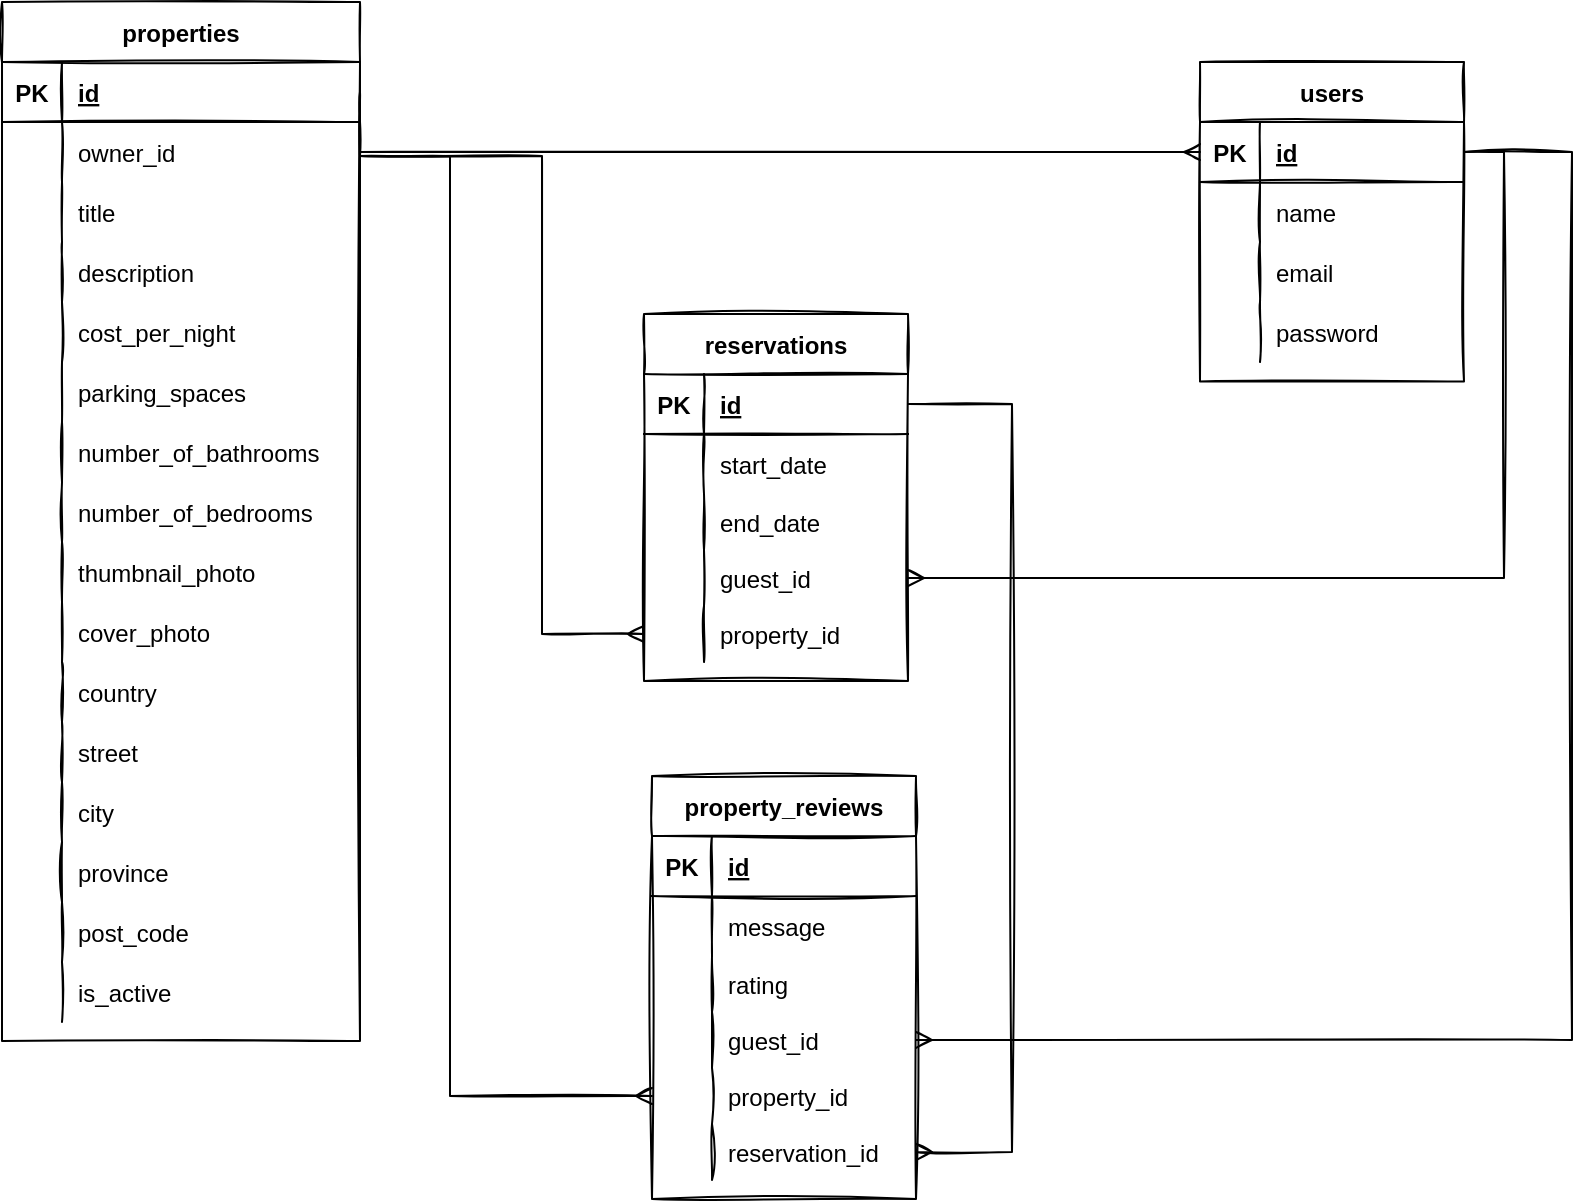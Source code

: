 <mxfile version="18.1.3" type="device"><diagram id="R2lEEEUBdFMjLlhIrx00" name="Page-1"><mxGraphModel dx="1018" dy="741" grid="0" gridSize="10" guides="1" tooltips="1" connect="1" arrows="1" fold="1" page="0" pageScale="1" pageWidth="850" pageHeight="1100" math="0" shadow="0" extFonts="Permanent Marker^https://fonts.googleapis.com/css?family=Permanent+Marker"><root><mxCell id="0"/><mxCell id="1" parent="0"/><mxCell id="C-vyLk0tnHw3VtMMgP7b-23" value="users" style="shape=table;startSize=30;container=1;collapsible=1;childLayout=tableLayout;fixedRows=1;rowLines=0;fontStyle=1;align=center;resizeLast=1;sketch=1;" parent="1" vertex="1"><mxGeometry x="637" y="56" width="132" height="159.75" as="geometry"/></mxCell><mxCell id="C-vyLk0tnHw3VtMMgP7b-24" value="" style="shape=partialRectangle;collapsible=0;dropTarget=0;pointerEvents=0;fillColor=none;points=[[0,0.5],[1,0.5]];portConstraint=eastwest;top=0;left=0;right=0;bottom=1;sketch=1;" parent="C-vyLk0tnHw3VtMMgP7b-23" vertex="1"><mxGeometry y="30" width="132" height="30" as="geometry"/></mxCell><mxCell id="C-vyLk0tnHw3VtMMgP7b-25" value="PK" style="shape=partialRectangle;overflow=hidden;connectable=0;fillColor=none;top=0;left=0;bottom=0;right=0;fontStyle=1;sketch=1;" parent="C-vyLk0tnHw3VtMMgP7b-24" vertex="1"><mxGeometry width="30" height="30" as="geometry"><mxRectangle width="30" height="30" as="alternateBounds"/></mxGeometry></mxCell><mxCell id="C-vyLk0tnHw3VtMMgP7b-26" value="id" style="shape=partialRectangle;overflow=hidden;connectable=0;fillColor=none;top=0;left=0;bottom=0;right=0;align=left;spacingLeft=6;fontStyle=5;sketch=1;" parent="C-vyLk0tnHw3VtMMgP7b-24" vertex="1"><mxGeometry x="30" width="102" height="30" as="geometry"><mxRectangle width="102" height="30" as="alternateBounds"/></mxGeometry></mxCell><mxCell id="C-vyLk0tnHw3VtMMgP7b-27" value="" style="shape=partialRectangle;collapsible=0;dropTarget=0;pointerEvents=0;fillColor=none;points=[[0,0.5],[1,0.5]];portConstraint=eastwest;top=0;left=0;right=0;bottom=0;sketch=1;" parent="C-vyLk0tnHw3VtMMgP7b-23" vertex="1"><mxGeometry y="60" width="132" height="30" as="geometry"/></mxCell><mxCell id="C-vyLk0tnHw3VtMMgP7b-28" value="" style="shape=partialRectangle;overflow=hidden;connectable=0;fillColor=none;top=0;left=0;bottom=0;right=0;sketch=1;" parent="C-vyLk0tnHw3VtMMgP7b-27" vertex="1"><mxGeometry width="30" height="30" as="geometry"><mxRectangle width="30" height="30" as="alternateBounds"/></mxGeometry></mxCell><mxCell id="C-vyLk0tnHw3VtMMgP7b-29" value="name" style="shape=partialRectangle;overflow=hidden;connectable=0;fillColor=none;top=0;left=0;bottom=0;right=0;align=left;spacingLeft=6;sketch=1;" parent="C-vyLk0tnHw3VtMMgP7b-27" vertex="1"><mxGeometry x="30" width="102" height="30" as="geometry"><mxRectangle width="102" height="30" as="alternateBounds"/></mxGeometry></mxCell><mxCell id="9GaYAkwWw8FYXVMY9-tp-97" style="shape=partialRectangle;collapsible=0;dropTarget=0;pointerEvents=0;fillColor=none;points=[[0,0.5],[1,0.5]];portConstraint=eastwest;top=0;left=0;right=0;bottom=0;sketch=1;" vertex="1" parent="C-vyLk0tnHw3VtMMgP7b-23"><mxGeometry y="90" width="132" height="30" as="geometry"/></mxCell><mxCell id="9GaYAkwWw8FYXVMY9-tp-98" style="shape=partialRectangle;overflow=hidden;connectable=0;fillColor=none;top=0;left=0;bottom=0;right=0;sketch=1;" vertex="1" parent="9GaYAkwWw8FYXVMY9-tp-97"><mxGeometry width="30" height="30" as="geometry"><mxRectangle width="30" height="30" as="alternateBounds"/></mxGeometry></mxCell><mxCell id="9GaYAkwWw8FYXVMY9-tp-99" value="email" style="shape=partialRectangle;overflow=hidden;connectable=0;fillColor=none;top=0;left=0;bottom=0;right=0;align=left;spacingLeft=6;sketch=1;" vertex="1" parent="9GaYAkwWw8FYXVMY9-tp-97"><mxGeometry x="30" width="102" height="30" as="geometry"><mxRectangle width="102" height="30" as="alternateBounds"/></mxGeometry></mxCell><mxCell id="9GaYAkwWw8FYXVMY9-tp-100" style="shape=partialRectangle;collapsible=0;dropTarget=0;pointerEvents=0;fillColor=none;points=[[0,0.5],[1,0.5]];portConstraint=eastwest;top=0;left=0;right=0;bottom=0;sketch=1;" vertex="1" parent="C-vyLk0tnHw3VtMMgP7b-23"><mxGeometry y="120" width="132" height="30" as="geometry"/></mxCell><mxCell id="9GaYAkwWw8FYXVMY9-tp-101" style="shape=partialRectangle;overflow=hidden;connectable=0;fillColor=none;top=0;left=0;bottom=0;right=0;sketch=1;" vertex="1" parent="9GaYAkwWw8FYXVMY9-tp-100"><mxGeometry width="30" height="30" as="geometry"><mxRectangle width="30" height="30" as="alternateBounds"/></mxGeometry></mxCell><mxCell id="9GaYAkwWw8FYXVMY9-tp-102" value="password" style="shape=partialRectangle;overflow=hidden;connectable=0;fillColor=none;top=0;left=0;bottom=0;right=0;align=left;spacingLeft=6;sketch=1;" vertex="1" parent="9GaYAkwWw8FYXVMY9-tp-100"><mxGeometry x="30" width="102" height="30" as="geometry"><mxRectangle width="102" height="30" as="alternateBounds"/></mxGeometry></mxCell><mxCell id="9GaYAkwWw8FYXVMY9-tp-103" value="properties" style="shape=table;startSize=30;container=1;collapsible=1;childLayout=tableLayout;fixedRows=1;rowLines=0;fontStyle=1;align=center;resizeLast=1;sketch=1;" vertex="1" parent="1"><mxGeometry x="38" y="26" width="179" height="519.5" as="geometry"/></mxCell><mxCell id="9GaYAkwWw8FYXVMY9-tp-104" value="" style="shape=partialRectangle;collapsible=0;dropTarget=0;pointerEvents=0;fillColor=none;points=[[0,0.5],[1,0.5]];portConstraint=eastwest;top=0;left=0;right=0;bottom=1;sketch=1;" vertex="1" parent="9GaYAkwWw8FYXVMY9-tp-103"><mxGeometry y="30" width="179" height="30" as="geometry"/></mxCell><mxCell id="9GaYAkwWw8FYXVMY9-tp-105" value="PK" style="shape=partialRectangle;overflow=hidden;connectable=0;fillColor=none;top=0;left=0;bottom=0;right=0;fontStyle=1;sketch=1;" vertex="1" parent="9GaYAkwWw8FYXVMY9-tp-104"><mxGeometry width="30" height="30" as="geometry"><mxRectangle width="30" height="30" as="alternateBounds"/></mxGeometry></mxCell><mxCell id="9GaYAkwWw8FYXVMY9-tp-106" value="id" style="shape=partialRectangle;overflow=hidden;connectable=0;fillColor=none;top=0;left=0;bottom=0;right=0;align=left;spacingLeft=6;fontStyle=5;sketch=1;" vertex="1" parent="9GaYAkwWw8FYXVMY9-tp-104"><mxGeometry x="30" width="149" height="30" as="geometry"><mxRectangle width="149" height="30" as="alternateBounds"/></mxGeometry></mxCell><mxCell id="9GaYAkwWw8FYXVMY9-tp-180" style="shape=partialRectangle;collapsible=0;dropTarget=0;pointerEvents=0;fillColor=none;points=[[0,0.5],[1,0.5]];portConstraint=eastwest;top=0;left=0;right=0;bottom=0;sketch=1;" vertex="1" parent="9GaYAkwWw8FYXVMY9-tp-103"><mxGeometry y="60" width="179" height="30" as="geometry"/></mxCell><mxCell id="9GaYAkwWw8FYXVMY9-tp-181" style="shape=partialRectangle;overflow=hidden;connectable=0;fillColor=none;top=0;left=0;bottom=0;right=0;sketch=1;" vertex="1" parent="9GaYAkwWw8FYXVMY9-tp-180"><mxGeometry width="30" height="30" as="geometry"><mxRectangle width="30" height="30" as="alternateBounds"/></mxGeometry></mxCell><mxCell id="9GaYAkwWw8FYXVMY9-tp-182" value="owner_id" style="shape=partialRectangle;overflow=hidden;connectable=0;fillColor=none;top=0;left=0;bottom=0;right=0;align=left;spacingLeft=6;sketch=1;" vertex="1" parent="9GaYAkwWw8FYXVMY9-tp-180"><mxGeometry x="30" width="149" height="30" as="geometry"><mxRectangle width="149" height="30" as="alternateBounds"/></mxGeometry></mxCell><mxCell id="9GaYAkwWw8FYXVMY9-tp-107" value="" style="shape=partialRectangle;collapsible=0;dropTarget=0;pointerEvents=0;fillColor=none;points=[[0,0.5],[1,0.5]];portConstraint=eastwest;top=0;left=0;right=0;bottom=0;sketch=1;" vertex="1" parent="9GaYAkwWw8FYXVMY9-tp-103"><mxGeometry y="90" width="179" height="30" as="geometry"/></mxCell><mxCell id="9GaYAkwWw8FYXVMY9-tp-108" value="" style="shape=partialRectangle;overflow=hidden;connectable=0;fillColor=none;top=0;left=0;bottom=0;right=0;sketch=1;" vertex="1" parent="9GaYAkwWw8FYXVMY9-tp-107"><mxGeometry width="30" height="30" as="geometry"><mxRectangle width="30" height="30" as="alternateBounds"/></mxGeometry></mxCell><mxCell id="9GaYAkwWw8FYXVMY9-tp-109" value="title" style="shape=partialRectangle;overflow=hidden;connectable=0;fillColor=none;top=0;left=0;bottom=0;right=0;align=left;spacingLeft=6;sketch=1;" vertex="1" parent="9GaYAkwWw8FYXVMY9-tp-107"><mxGeometry x="30" width="149" height="30" as="geometry"><mxRectangle width="149" height="30" as="alternateBounds"/></mxGeometry></mxCell><mxCell id="9GaYAkwWw8FYXVMY9-tp-110" style="shape=partialRectangle;collapsible=0;dropTarget=0;pointerEvents=0;fillColor=none;points=[[0,0.5],[1,0.5]];portConstraint=eastwest;top=0;left=0;right=0;bottom=0;sketch=1;" vertex="1" parent="9GaYAkwWw8FYXVMY9-tp-103"><mxGeometry y="120" width="179" height="30" as="geometry"/></mxCell><mxCell id="9GaYAkwWw8FYXVMY9-tp-111" style="shape=partialRectangle;overflow=hidden;connectable=0;fillColor=none;top=0;left=0;bottom=0;right=0;sketch=1;" vertex="1" parent="9GaYAkwWw8FYXVMY9-tp-110"><mxGeometry width="30" height="30" as="geometry"><mxRectangle width="30" height="30" as="alternateBounds"/></mxGeometry></mxCell><mxCell id="9GaYAkwWw8FYXVMY9-tp-112" value="description" style="shape=partialRectangle;overflow=hidden;connectable=0;fillColor=none;top=0;left=0;bottom=0;right=0;align=left;spacingLeft=6;sketch=1;" vertex="1" parent="9GaYAkwWw8FYXVMY9-tp-110"><mxGeometry x="30" width="149" height="30" as="geometry"><mxRectangle width="149" height="30" as="alternateBounds"/></mxGeometry></mxCell><mxCell id="9GaYAkwWw8FYXVMY9-tp-113" style="shape=partialRectangle;collapsible=0;dropTarget=0;pointerEvents=0;fillColor=none;points=[[0,0.5],[1,0.5]];portConstraint=eastwest;top=0;left=0;right=0;bottom=0;sketch=1;" vertex="1" parent="9GaYAkwWw8FYXVMY9-tp-103"><mxGeometry y="150" width="179" height="30" as="geometry"/></mxCell><mxCell id="9GaYAkwWw8FYXVMY9-tp-114" style="shape=partialRectangle;overflow=hidden;connectable=0;fillColor=none;top=0;left=0;bottom=0;right=0;sketch=1;" vertex="1" parent="9GaYAkwWw8FYXVMY9-tp-113"><mxGeometry width="30" height="30" as="geometry"><mxRectangle width="30" height="30" as="alternateBounds"/></mxGeometry></mxCell><mxCell id="9GaYAkwWw8FYXVMY9-tp-115" value="cost_per_night" style="shape=partialRectangle;overflow=hidden;connectable=0;fillColor=none;top=0;left=0;bottom=0;right=0;align=left;spacingLeft=6;sketch=1;" vertex="1" parent="9GaYAkwWw8FYXVMY9-tp-113"><mxGeometry x="30" width="149" height="30" as="geometry"><mxRectangle width="149" height="30" as="alternateBounds"/></mxGeometry></mxCell><mxCell id="9GaYAkwWw8FYXVMY9-tp-122" style="shape=partialRectangle;collapsible=0;dropTarget=0;pointerEvents=0;fillColor=none;points=[[0,0.5],[1,0.5]];portConstraint=eastwest;top=0;left=0;right=0;bottom=0;sketch=1;" vertex="1" parent="9GaYAkwWw8FYXVMY9-tp-103"><mxGeometry y="180" width="179" height="30" as="geometry"/></mxCell><mxCell id="9GaYAkwWw8FYXVMY9-tp-123" style="shape=partialRectangle;overflow=hidden;connectable=0;fillColor=none;top=0;left=0;bottom=0;right=0;sketch=1;" vertex="1" parent="9GaYAkwWw8FYXVMY9-tp-122"><mxGeometry width="30" height="30" as="geometry"><mxRectangle width="30" height="30" as="alternateBounds"/></mxGeometry></mxCell><mxCell id="9GaYAkwWw8FYXVMY9-tp-124" value="parking_spaces" style="shape=partialRectangle;overflow=hidden;connectable=0;fillColor=none;top=0;left=0;bottom=0;right=0;align=left;spacingLeft=6;sketch=1;" vertex="1" parent="9GaYAkwWw8FYXVMY9-tp-122"><mxGeometry x="30" width="149" height="30" as="geometry"><mxRectangle width="149" height="30" as="alternateBounds"/></mxGeometry></mxCell><mxCell id="9GaYAkwWw8FYXVMY9-tp-119" style="shape=partialRectangle;collapsible=0;dropTarget=0;pointerEvents=0;fillColor=none;points=[[0,0.5],[1,0.5]];portConstraint=eastwest;top=0;left=0;right=0;bottom=0;sketch=1;" vertex="1" parent="9GaYAkwWw8FYXVMY9-tp-103"><mxGeometry y="210" width="179" height="30" as="geometry"/></mxCell><mxCell id="9GaYAkwWw8FYXVMY9-tp-120" style="shape=partialRectangle;overflow=hidden;connectable=0;fillColor=none;top=0;left=0;bottom=0;right=0;sketch=1;" vertex="1" parent="9GaYAkwWw8FYXVMY9-tp-119"><mxGeometry width="30" height="30" as="geometry"><mxRectangle width="30" height="30" as="alternateBounds"/></mxGeometry></mxCell><mxCell id="9GaYAkwWw8FYXVMY9-tp-121" value="number_of_bathrooms" style="shape=partialRectangle;overflow=hidden;connectable=0;fillColor=none;top=0;left=0;bottom=0;right=0;align=left;spacingLeft=6;sketch=1;" vertex="1" parent="9GaYAkwWw8FYXVMY9-tp-119"><mxGeometry x="30" width="149" height="30" as="geometry"><mxRectangle width="149" height="30" as="alternateBounds"/></mxGeometry></mxCell><mxCell id="9GaYAkwWw8FYXVMY9-tp-116" style="shape=partialRectangle;collapsible=0;dropTarget=0;pointerEvents=0;fillColor=none;points=[[0,0.5],[1,0.5]];portConstraint=eastwest;top=0;left=0;right=0;bottom=0;sketch=1;" vertex="1" parent="9GaYAkwWw8FYXVMY9-tp-103"><mxGeometry y="240" width="179" height="30" as="geometry"/></mxCell><mxCell id="9GaYAkwWw8FYXVMY9-tp-117" style="shape=partialRectangle;overflow=hidden;connectable=0;fillColor=none;top=0;left=0;bottom=0;right=0;sketch=1;" vertex="1" parent="9GaYAkwWw8FYXVMY9-tp-116"><mxGeometry width="30" height="30" as="geometry"><mxRectangle width="30" height="30" as="alternateBounds"/></mxGeometry></mxCell><mxCell id="9GaYAkwWw8FYXVMY9-tp-118" value="number_of_bedrooms" style="shape=partialRectangle;overflow=hidden;connectable=0;fillColor=none;top=0;left=0;bottom=0;right=0;align=left;spacingLeft=6;sketch=1;" vertex="1" parent="9GaYAkwWw8FYXVMY9-tp-116"><mxGeometry x="30" width="149" height="30" as="geometry"><mxRectangle width="149" height="30" as="alternateBounds"/></mxGeometry></mxCell><mxCell id="9GaYAkwWw8FYXVMY9-tp-151" style="shape=partialRectangle;collapsible=0;dropTarget=0;pointerEvents=0;fillColor=none;points=[[0,0.5],[1,0.5]];portConstraint=eastwest;top=0;left=0;right=0;bottom=0;sketch=1;" vertex="1" parent="9GaYAkwWw8FYXVMY9-tp-103"><mxGeometry y="270" width="179" height="30" as="geometry"/></mxCell><mxCell id="9GaYAkwWw8FYXVMY9-tp-152" style="shape=partialRectangle;overflow=hidden;connectable=0;fillColor=none;top=0;left=0;bottom=0;right=0;sketch=1;" vertex="1" parent="9GaYAkwWw8FYXVMY9-tp-151"><mxGeometry width="30" height="30" as="geometry"><mxRectangle width="30" height="30" as="alternateBounds"/></mxGeometry></mxCell><mxCell id="9GaYAkwWw8FYXVMY9-tp-153" value="thumbnail_photo" style="shape=partialRectangle;overflow=hidden;connectable=0;fillColor=none;top=0;left=0;bottom=0;right=0;align=left;spacingLeft=6;sketch=1;" vertex="1" parent="9GaYAkwWw8FYXVMY9-tp-151"><mxGeometry x="30" width="149" height="30" as="geometry"><mxRectangle width="149" height="30" as="alternateBounds"/></mxGeometry></mxCell><mxCell id="9GaYAkwWw8FYXVMY9-tp-148" style="shape=partialRectangle;collapsible=0;dropTarget=0;pointerEvents=0;fillColor=none;points=[[0,0.5],[1,0.5]];portConstraint=eastwest;top=0;left=0;right=0;bottom=0;sketch=1;" vertex="1" parent="9GaYAkwWw8FYXVMY9-tp-103"><mxGeometry y="300" width="179" height="30" as="geometry"/></mxCell><mxCell id="9GaYAkwWw8FYXVMY9-tp-149" style="shape=partialRectangle;overflow=hidden;connectable=0;fillColor=none;top=0;left=0;bottom=0;right=0;sketch=1;" vertex="1" parent="9GaYAkwWw8FYXVMY9-tp-148"><mxGeometry width="30" height="30" as="geometry"><mxRectangle width="30" height="30" as="alternateBounds"/></mxGeometry></mxCell><mxCell id="9GaYAkwWw8FYXVMY9-tp-150" value="cover_photo" style="shape=partialRectangle;overflow=hidden;connectable=0;fillColor=none;top=0;left=0;bottom=0;right=0;align=left;spacingLeft=6;sketch=1;" vertex="1" parent="9GaYAkwWw8FYXVMY9-tp-148"><mxGeometry x="30" width="149" height="30" as="geometry"><mxRectangle width="149" height="30" as="alternateBounds"/></mxGeometry></mxCell><mxCell id="9GaYAkwWw8FYXVMY9-tp-154" style="shape=partialRectangle;collapsible=0;dropTarget=0;pointerEvents=0;fillColor=none;points=[[0,0.5],[1,0.5]];portConstraint=eastwest;top=0;left=0;right=0;bottom=0;sketch=1;" vertex="1" parent="9GaYAkwWw8FYXVMY9-tp-103"><mxGeometry y="330" width="179" height="30" as="geometry"/></mxCell><mxCell id="9GaYAkwWw8FYXVMY9-tp-155" style="shape=partialRectangle;overflow=hidden;connectable=0;fillColor=none;top=0;left=0;bottom=0;right=0;sketch=1;" vertex="1" parent="9GaYAkwWw8FYXVMY9-tp-154"><mxGeometry width="30" height="30" as="geometry"><mxRectangle width="30" height="30" as="alternateBounds"/></mxGeometry></mxCell><mxCell id="9GaYAkwWw8FYXVMY9-tp-156" value="country" style="shape=partialRectangle;overflow=hidden;connectable=0;fillColor=none;top=0;left=0;bottom=0;right=0;align=left;spacingLeft=6;sketch=1;" vertex="1" parent="9GaYAkwWw8FYXVMY9-tp-154"><mxGeometry x="30" width="149" height="30" as="geometry"><mxRectangle width="149" height="30" as="alternateBounds"/></mxGeometry></mxCell><mxCell id="9GaYAkwWw8FYXVMY9-tp-157" style="shape=partialRectangle;collapsible=0;dropTarget=0;pointerEvents=0;fillColor=none;points=[[0,0.5],[1,0.5]];portConstraint=eastwest;top=0;left=0;right=0;bottom=0;sketch=1;" vertex="1" parent="9GaYAkwWw8FYXVMY9-tp-103"><mxGeometry y="360" width="179" height="30" as="geometry"/></mxCell><mxCell id="9GaYAkwWw8FYXVMY9-tp-158" style="shape=partialRectangle;overflow=hidden;connectable=0;fillColor=none;top=0;left=0;bottom=0;right=0;sketch=1;" vertex="1" parent="9GaYAkwWw8FYXVMY9-tp-157"><mxGeometry width="30" height="30" as="geometry"><mxRectangle width="30" height="30" as="alternateBounds"/></mxGeometry></mxCell><mxCell id="9GaYAkwWw8FYXVMY9-tp-159" value="street" style="shape=partialRectangle;overflow=hidden;connectable=0;fillColor=none;top=0;left=0;bottom=0;right=0;align=left;spacingLeft=6;sketch=1;" vertex="1" parent="9GaYAkwWw8FYXVMY9-tp-157"><mxGeometry x="30" width="149" height="30" as="geometry"><mxRectangle width="149" height="30" as="alternateBounds"/></mxGeometry></mxCell><mxCell id="9GaYAkwWw8FYXVMY9-tp-160" style="shape=partialRectangle;collapsible=0;dropTarget=0;pointerEvents=0;fillColor=none;points=[[0,0.5],[1,0.5]];portConstraint=eastwest;top=0;left=0;right=0;bottom=0;sketch=1;" vertex="1" parent="9GaYAkwWw8FYXVMY9-tp-103"><mxGeometry y="390" width="179" height="30" as="geometry"/></mxCell><mxCell id="9GaYAkwWw8FYXVMY9-tp-161" style="shape=partialRectangle;overflow=hidden;connectable=0;fillColor=none;top=0;left=0;bottom=0;right=0;sketch=1;" vertex="1" parent="9GaYAkwWw8FYXVMY9-tp-160"><mxGeometry width="30" height="30" as="geometry"><mxRectangle width="30" height="30" as="alternateBounds"/></mxGeometry></mxCell><mxCell id="9GaYAkwWw8FYXVMY9-tp-162" value="city" style="shape=partialRectangle;overflow=hidden;connectable=0;fillColor=none;top=0;left=0;bottom=0;right=0;align=left;spacingLeft=6;sketch=1;" vertex="1" parent="9GaYAkwWw8FYXVMY9-tp-160"><mxGeometry x="30" width="149" height="30" as="geometry"><mxRectangle width="149" height="30" as="alternateBounds"/></mxGeometry></mxCell><mxCell id="9GaYAkwWw8FYXVMY9-tp-163" style="shape=partialRectangle;collapsible=0;dropTarget=0;pointerEvents=0;fillColor=none;points=[[0,0.5],[1,0.5]];portConstraint=eastwest;top=0;left=0;right=0;bottom=0;sketch=1;" vertex="1" parent="9GaYAkwWw8FYXVMY9-tp-103"><mxGeometry y="420" width="179" height="30" as="geometry"/></mxCell><mxCell id="9GaYAkwWw8FYXVMY9-tp-164" style="shape=partialRectangle;overflow=hidden;connectable=0;fillColor=none;top=0;left=0;bottom=0;right=0;sketch=1;" vertex="1" parent="9GaYAkwWw8FYXVMY9-tp-163"><mxGeometry width="30" height="30" as="geometry"><mxRectangle width="30" height="30" as="alternateBounds"/></mxGeometry></mxCell><mxCell id="9GaYAkwWw8FYXVMY9-tp-165" value="province" style="shape=partialRectangle;overflow=hidden;connectable=0;fillColor=none;top=0;left=0;bottom=0;right=0;align=left;spacingLeft=6;sketch=1;" vertex="1" parent="9GaYAkwWw8FYXVMY9-tp-163"><mxGeometry x="30" width="149" height="30" as="geometry"><mxRectangle width="149" height="30" as="alternateBounds"/></mxGeometry></mxCell><mxCell id="9GaYAkwWw8FYXVMY9-tp-166" style="shape=partialRectangle;collapsible=0;dropTarget=0;pointerEvents=0;fillColor=none;points=[[0,0.5],[1,0.5]];portConstraint=eastwest;top=0;left=0;right=0;bottom=0;sketch=1;" vertex="1" parent="9GaYAkwWw8FYXVMY9-tp-103"><mxGeometry y="450" width="179" height="30" as="geometry"/></mxCell><mxCell id="9GaYAkwWw8FYXVMY9-tp-167" style="shape=partialRectangle;overflow=hidden;connectable=0;fillColor=none;top=0;left=0;bottom=0;right=0;sketch=1;" vertex="1" parent="9GaYAkwWw8FYXVMY9-tp-166"><mxGeometry width="30" height="30" as="geometry"><mxRectangle width="30" height="30" as="alternateBounds"/></mxGeometry></mxCell><mxCell id="9GaYAkwWw8FYXVMY9-tp-168" value="post_code" style="shape=partialRectangle;overflow=hidden;connectable=0;fillColor=none;top=0;left=0;bottom=0;right=0;align=left;spacingLeft=6;sketch=1;" vertex="1" parent="9GaYAkwWw8FYXVMY9-tp-166"><mxGeometry x="30" width="149" height="30" as="geometry"><mxRectangle width="149" height="30" as="alternateBounds"/></mxGeometry></mxCell><mxCell id="9GaYAkwWw8FYXVMY9-tp-169" style="shape=partialRectangle;collapsible=0;dropTarget=0;pointerEvents=0;fillColor=none;points=[[0,0.5],[1,0.5]];portConstraint=eastwest;top=0;left=0;right=0;bottom=0;sketch=1;" vertex="1" parent="9GaYAkwWw8FYXVMY9-tp-103"><mxGeometry y="480" width="179" height="30" as="geometry"/></mxCell><mxCell id="9GaYAkwWw8FYXVMY9-tp-170" style="shape=partialRectangle;overflow=hidden;connectable=0;fillColor=none;top=0;left=0;bottom=0;right=0;sketch=1;" vertex="1" parent="9GaYAkwWw8FYXVMY9-tp-169"><mxGeometry width="30" height="30" as="geometry"><mxRectangle width="30" height="30" as="alternateBounds"/></mxGeometry></mxCell><mxCell id="9GaYAkwWw8FYXVMY9-tp-171" value="is_active" style="shape=partialRectangle;overflow=hidden;connectable=0;fillColor=none;top=0;left=0;bottom=0;right=0;align=left;spacingLeft=6;sketch=1;" vertex="1" parent="9GaYAkwWw8FYXVMY9-tp-169"><mxGeometry x="30" width="149" height="30" as="geometry"><mxRectangle width="149" height="30" as="alternateBounds"/></mxGeometry></mxCell><mxCell id="9GaYAkwWw8FYXVMY9-tp-125" value="reservations" style="shape=table;startSize=30;container=1;collapsible=1;childLayout=tableLayout;fixedRows=1;rowLines=0;fontStyle=1;align=center;resizeLast=1;sketch=1;" vertex="1" parent="1"><mxGeometry x="359" y="182" width="132" height="183.5" as="geometry"/></mxCell><mxCell id="9GaYAkwWw8FYXVMY9-tp-126" value="" style="shape=partialRectangle;collapsible=0;dropTarget=0;pointerEvents=0;fillColor=none;points=[[0,0.5],[1,0.5]];portConstraint=eastwest;top=0;left=0;right=0;bottom=1;sketch=1;" vertex="1" parent="9GaYAkwWw8FYXVMY9-tp-125"><mxGeometry y="30" width="132" height="30" as="geometry"/></mxCell><mxCell id="9GaYAkwWw8FYXVMY9-tp-127" value="PK" style="shape=partialRectangle;overflow=hidden;connectable=0;fillColor=none;top=0;left=0;bottom=0;right=0;fontStyle=1;sketch=1;" vertex="1" parent="9GaYAkwWw8FYXVMY9-tp-126"><mxGeometry width="30" height="30" as="geometry"><mxRectangle width="30" height="30" as="alternateBounds"/></mxGeometry></mxCell><mxCell id="9GaYAkwWw8FYXVMY9-tp-128" value="id" style="shape=partialRectangle;overflow=hidden;connectable=0;fillColor=none;top=0;left=0;bottom=0;right=0;align=left;spacingLeft=6;fontStyle=5;sketch=1;" vertex="1" parent="9GaYAkwWw8FYXVMY9-tp-126"><mxGeometry x="30" width="102" height="30" as="geometry"><mxRectangle width="102" height="30" as="alternateBounds"/></mxGeometry></mxCell><mxCell id="9GaYAkwWw8FYXVMY9-tp-129" value="" style="shape=partialRectangle;collapsible=0;dropTarget=0;pointerEvents=0;fillColor=none;points=[[0,0.5],[1,0.5]];portConstraint=eastwest;top=0;left=0;right=0;bottom=0;sketch=1;" vertex="1" parent="9GaYAkwWw8FYXVMY9-tp-125"><mxGeometry y="60" width="132" height="30" as="geometry"/></mxCell><mxCell id="9GaYAkwWw8FYXVMY9-tp-130" value="" style="shape=partialRectangle;overflow=hidden;connectable=0;fillColor=none;top=0;left=0;bottom=0;right=0;sketch=1;" vertex="1" parent="9GaYAkwWw8FYXVMY9-tp-129"><mxGeometry width="30" height="30" as="geometry"><mxRectangle width="30" height="30" as="alternateBounds"/></mxGeometry></mxCell><mxCell id="9GaYAkwWw8FYXVMY9-tp-131" value="start_date" style="shape=partialRectangle;overflow=hidden;connectable=0;fillColor=none;top=0;left=0;bottom=0;right=0;align=left;spacingLeft=6;sketch=1;" vertex="1" parent="9GaYAkwWw8FYXVMY9-tp-129"><mxGeometry x="30" width="102" height="30" as="geometry"><mxRectangle width="102" height="30" as="alternateBounds"/></mxGeometry></mxCell><mxCell id="9GaYAkwWw8FYXVMY9-tp-132" style="shape=partialRectangle;collapsible=0;dropTarget=0;pointerEvents=0;fillColor=none;points=[[0,0.5],[1,0.5]];portConstraint=eastwest;top=0;left=0;right=0;bottom=0;sketch=1;" vertex="1" parent="9GaYAkwWw8FYXVMY9-tp-125"><mxGeometry y="90" width="132" height="28" as="geometry"/></mxCell><mxCell id="9GaYAkwWw8FYXVMY9-tp-133" style="shape=partialRectangle;overflow=hidden;connectable=0;fillColor=none;top=0;left=0;bottom=0;right=0;sketch=1;" vertex="1" parent="9GaYAkwWw8FYXVMY9-tp-132"><mxGeometry width="30" height="28" as="geometry"><mxRectangle width="30" height="28" as="alternateBounds"/></mxGeometry></mxCell><mxCell id="9GaYAkwWw8FYXVMY9-tp-134" value="end_date" style="shape=partialRectangle;overflow=hidden;connectable=0;fillColor=none;top=0;left=0;bottom=0;right=0;align=left;spacingLeft=6;sketch=1;" vertex="1" parent="9GaYAkwWw8FYXVMY9-tp-132"><mxGeometry x="30" width="102" height="28" as="geometry"><mxRectangle width="102" height="28" as="alternateBounds"/></mxGeometry></mxCell><mxCell id="9GaYAkwWw8FYXVMY9-tp-200" style="shape=partialRectangle;collapsible=0;dropTarget=0;pointerEvents=0;fillColor=none;points=[[0,0.5],[1,0.5]];portConstraint=eastwest;top=0;left=0;right=0;bottom=0;sketch=1;" vertex="1" parent="9GaYAkwWw8FYXVMY9-tp-125"><mxGeometry y="118" width="132" height="28" as="geometry"/></mxCell><mxCell id="9GaYAkwWw8FYXVMY9-tp-201" style="shape=partialRectangle;overflow=hidden;connectable=0;fillColor=none;top=0;left=0;bottom=0;right=0;sketch=1;" vertex="1" parent="9GaYAkwWw8FYXVMY9-tp-200"><mxGeometry width="30" height="28" as="geometry"><mxRectangle width="30" height="28" as="alternateBounds"/></mxGeometry></mxCell><mxCell id="9GaYAkwWw8FYXVMY9-tp-202" value="guest_id" style="shape=partialRectangle;overflow=hidden;connectable=0;fillColor=none;top=0;left=0;bottom=0;right=0;align=left;spacingLeft=6;sketch=1;" vertex="1" parent="9GaYAkwWw8FYXVMY9-tp-200"><mxGeometry x="30" width="102" height="28" as="geometry"><mxRectangle width="102" height="28" as="alternateBounds"/></mxGeometry></mxCell><mxCell id="9GaYAkwWw8FYXVMY9-tp-175" style="shape=partialRectangle;collapsible=0;dropTarget=0;pointerEvents=0;fillColor=none;points=[[0,0.5],[1,0.5]];portConstraint=eastwest;top=0;left=0;right=0;bottom=0;sketch=1;" vertex="1" parent="9GaYAkwWw8FYXVMY9-tp-125"><mxGeometry y="146" width="132" height="28" as="geometry"/></mxCell><mxCell id="9GaYAkwWw8FYXVMY9-tp-176" style="shape=partialRectangle;overflow=hidden;connectable=0;fillColor=none;top=0;left=0;bottom=0;right=0;sketch=1;" vertex="1" parent="9GaYAkwWw8FYXVMY9-tp-175"><mxGeometry width="30" height="28" as="geometry"><mxRectangle width="30" height="28" as="alternateBounds"/></mxGeometry></mxCell><mxCell id="9GaYAkwWw8FYXVMY9-tp-177" value="property_id" style="shape=partialRectangle;overflow=hidden;connectable=0;fillColor=none;top=0;left=0;bottom=0;right=0;align=left;spacingLeft=6;sketch=1;" vertex="1" parent="9GaYAkwWw8FYXVMY9-tp-175"><mxGeometry x="30" width="102" height="28" as="geometry"><mxRectangle width="102" height="28" as="alternateBounds"/></mxGeometry></mxCell><mxCell id="9GaYAkwWw8FYXVMY9-tp-138" value="property_reviews" style="shape=table;startSize=30;container=1;collapsible=1;childLayout=tableLayout;fixedRows=1;rowLines=0;fontStyle=1;align=center;resizeLast=1;sketch=1;" vertex="1" parent="1"><mxGeometry x="363" y="413" width="132" height="211.5" as="geometry"/></mxCell><mxCell id="9GaYAkwWw8FYXVMY9-tp-139" value="" style="shape=partialRectangle;collapsible=0;dropTarget=0;pointerEvents=0;fillColor=none;points=[[0,0.5],[1,0.5]];portConstraint=eastwest;top=0;left=0;right=0;bottom=1;sketch=1;" vertex="1" parent="9GaYAkwWw8FYXVMY9-tp-138"><mxGeometry y="30" width="132" height="30" as="geometry"/></mxCell><mxCell id="9GaYAkwWw8FYXVMY9-tp-140" value="PK" style="shape=partialRectangle;overflow=hidden;connectable=0;fillColor=none;top=0;left=0;bottom=0;right=0;fontStyle=1;sketch=1;" vertex="1" parent="9GaYAkwWw8FYXVMY9-tp-139"><mxGeometry width="30" height="30" as="geometry"><mxRectangle width="30" height="30" as="alternateBounds"/></mxGeometry></mxCell><mxCell id="9GaYAkwWw8FYXVMY9-tp-141" value="id" style="shape=partialRectangle;overflow=hidden;connectable=0;fillColor=none;top=0;left=0;bottom=0;right=0;align=left;spacingLeft=6;fontStyle=5;sketch=1;" vertex="1" parent="9GaYAkwWw8FYXVMY9-tp-139"><mxGeometry x="30" width="102" height="30" as="geometry"><mxRectangle width="102" height="30" as="alternateBounds"/></mxGeometry></mxCell><mxCell id="9GaYAkwWw8FYXVMY9-tp-142" value="" style="shape=partialRectangle;collapsible=0;dropTarget=0;pointerEvents=0;fillColor=none;points=[[0,0.5],[1,0.5]];portConstraint=eastwest;top=0;left=0;right=0;bottom=0;sketch=1;" vertex="1" parent="9GaYAkwWw8FYXVMY9-tp-138"><mxGeometry y="60" width="132" height="30" as="geometry"/></mxCell><mxCell id="9GaYAkwWw8FYXVMY9-tp-143" value="" style="shape=partialRectangle;overflow=hidden;connectable=0;fillColor=none;top=0;left=0;bottom=0;right=0;sketch=1;" vertex="1" parent="9GaYAkwWw8FYXVMY9-tp-142"><mxGeometry width="30" height="30" as="geometry"><mxRectangle width="30" height="30" as="alternateBounds"/></mxGeometry></mxCell><mxCell id="9GaYAkwWw8FYXVMY9-tp-144" value="message" style="shape=partialRectangle;overflow=hidden;connectable=0;fillColor=none;top=0;left=0;bottom=0;right=0;align=left;spacingLeft=6;sketch=1;" vertex="1" parent="9GaYAkwWw8FYXVMY9-tp-142"><mxGeometry x="30" width="102" height="30" as="geometry"><mxRectangle width="102" height="30" as="alternateBounds"/></mxGeometry></mxCell><mxCell id="9GaYAkwWw8FYXVMY9-tp-145" style="shape=partialRectangle;collapsible=0;dropTarget=0;pointerEvents=0;fillColor=none;points=[[0,0.5],[1,0.5]];portConstraint=eastwest;top=0;left=0;right=0;bottom=0;sketch=1;" vertex="1" parent="9GaYAkwWw8FYXVMY9-tp-138"><mxGeometry y="90" width="132" height="28" as="geometry"/></mxCell><mxCell id="9GaYAkwWw8FYXVMY9-tp-146" style="shape=partialRectangle;overflow=hidden;connectable=0;fillColor=none;top=0;left=0;bottom=0;right=0;sketch=1;" vertex="1" parent="9GaYAkwWw8FYXVMY9-tp-145"><mxGeometry width="30" height="28" as="geometry"><mxRectangle width="30" height="28" as="alternateBounds"/></mxGeometry></mxCell><mxCell id="9GaYAkwWw8FYXVMY9-tp-147" value="rating" style="shape=partialRectangle;overflow=hidden;connectable=0;fillColor=none;top=0;left=0;bottom=0;right=0;align=left;spacingLeft=6;sketch=1;" vertex="1" parent="9GaYAkwWw8FYXVMY9-tp-145"><mxGeometry x="30" width="102" height="28" as="geometry"><mxRectangle width="102" height="28" as="alternateBounds"/></mxGeometry></mxCell><mxCell id="9GaYAkwWw8FYXVMY9-tp-191" style="shape=partialRectangle;collapsible=0;dropTarget=0;pointerEvents=0;fillColor=none;points=[[0,0.5],[1,0.5]];portConstraint=eastwest;top=0;left=0;right=0;bottom=0;sketch=1;" vertex="1" parent="9GaYAkwWw8FYXVMY9-tp-138"><mxGeometry y="118" width="132" height="28" as="geometry"/></mxCell><mxCell id="9GaYAkwWw8FYXVMY9-tp-192" style="shape=partialRectangle;overflow=hidden;connectable=0;fillColor=none;top=0;left=0;bottom=0;right=0;sketch=1;" vertex="1" parent="9GaYAkwWw8FYXVMY9-tp-191"><mxGeometry width="30" height="28" as="geometry"><mxRectangle width="30" height="28" as="alternateBounds"/></mxGeometry></mxCell><mxCell id="9GaYAkwWw8FYXVMY9-tp-193" value="guest_id" style="shape=partialRectangle;overflow=hidden;connectable=0;fillColor=none;top=0;left=0;bottom=0;right=0;align=left;spacingLeft=6;sketch=1;" vertex="1" parent="9GaYAkwWw8FYXVMY9-tp-191"><mxGeometry x="30" width="102" height="28" as="geometry"><mxRectangle width="102" height="28" as="alternateBounds"/></mxGeometry></mxCell><mxCell id="9GaYAkwWw8FYXVMY9-tp-188" style="shape=partialRectangle;collapsible=0;dropTarget=0;pointerEvents=0;fillColor=none;points=[[0,0.5],[1,0.5]];portConstraint=eastwest;top=0;left=0;right=0;bottom=0;sketch=1;" vertex="1" parent="9GaYAkwWw8FYXVMY9-tp-138"><mxGeometry y="146" width="132" height="28" as="geometry"/></mxCell><mxCell id="9GaYAkwWw8FYXVMY9-tp-189" style="shape=partialRectangle;overflow=hidden;connectable=0;fillColor=none;top=0;left=0;bottom=0;right=0;sketch=1;" vertex="1" parent="9GaYAkwWw8FYXVMY9-tp-188"><mxGeometry width="30" height="28" as="geometry"><mxRectangle width="30" height="28" as="alternateBounds"/></mxGeometry></mxCell><mxCell id="9GaYAkwWw8FYXVMY9-tp-190" value="property_id" style="shape=partialRectangle;overflow=hidden;connectable=0;fillColor=none;top=0;left=0;bottom=0;right=0;align=left;spacingLeft=6;sketch=1;" vertex="1" parent="9GaYAkwWw8FYXVMY9-tp-188"><mxGeometry x="30" width="102" height="28" as="geometry"><mxRectangle width="102" height="28" as="alternateBounds"/></mxGeometry></mxCell><mxCell id="9GaYAkwWw8FYXVMY9-tp-194" style="shape=partialRectangle;collapsible=0;dropTarget=0;pointerEvents=0;fillColor=none;points=[[0,0.5],[1,0.5]];portConstraint=eastwest;top=0;left=0;right=0;bottom=0;sketch=1;" vertex="1" parent="9GaYAkwWw8FYXVMY9-tp-138"><mxGeometry y="174" width="132" height="28" as="geometry"/></mxCell><mxCell id="9GaYAkwWw8FYXVMY9-tp-195" style="shape=partialRectangle;overflow=hidden;connectable=0;fillColor=none;top=0;left=0;bottom=0;right=0;sketch=1;" vertex="1" parent="9GaYAkwWw8FYXVMY9-tp-194"><mxGeometry width="30" height="28" as="geometry"><mxRectangle width="30" height="28" as="alternateBounds"/></mxGeometry></mxCell><mxCell id="9GaYAkwWw8FYXVMY9-tp-196" value="reservation_id" style="shape=partialRectangle;overflow=hidden;connectable=0;fillColor=none;top=0;left=0;bottom=0;right=0;align=left;spacingLeft=6;sketch=1;" vertex="1" parent="9GaYAkwWw8FYXVMY9-tp-194"><mxGeometry x="30" width="102" height="28" as="geometry"><mxRectangle width="102" height="28" as="alternateBounds"/></mxGeometry></mxCell><mxCell id="9GaYAkwWw8FYXVMY9-tp-204" style="edgeStyle=orthogonalEdgeStyle;rounded=0;sketch=1;orthogonalLoop=1;jettySize=auto;html=1;exitX=1;exitY=0.5;exitDx=0;exitDy=0;entryX=0;entryY=0.5;entryDx=0;entryDy=0;endArrow=ERmany;endFill=0;" edge="1" parent="1" source="9GaYAkwWw8FYXVMY9-tp-104" target="9GaYAkwWw8FYXVMY9-tp-175"><mxGeometry relative="1" as="geometry"><Array as="points"><mxPoint x="308" y="103"/><mxPoint x="308" y="342"/></Array></mxGeometry></mxCell><mxCell id="9GaYAkwWw8FYXVMY9-tp-205" style="edgeStyle=orthogonalEdgeStyle;rounded=0;sketch=1;orthogonalLoop=1;jettySize=auto;html=1;exitX=1;exitY=0.5;exitDx=0;exitDy=0;entryX=0;entryY=0.5;entryDx=0;entryDy=0;endArrow=ERmany;endFill=0;" edge="1" parent="1" source="9GaYAkwWw8FYXVMY9-tp-104" target="9GaYAkwWw8FYXVMY9-tp-188"><mxGeometry relative="1" as="geometry"><Array as="points"><mxPoint x="262" y="103"/><mxPoint x="262" y="573"/></Array></mxGeometry></mxCell><mxCell id="9GaYAkwWw8FYXVMY9-tp-206" style="edgeStyle=orthogonalEdgeStyle;rounded=0;sketch=1;orthogonalLoop=1;jettySize=auto;html=1;exitX=1;exitY=0.5;exitDx=0;exitDy=0;entryX=0;entryY=0.5;entryDx=0;entryDy=0;endArrow=ERmany;endFill=0;" edge="1" parent="1" source="9GaYAkwWw8FYXVMY9-tp-180" target="C-vyLk0tnHw3VtMMgP7b-24"><mxGeometry relative="1" as="geometry"/></mxCell><mxCell id="9GaYAkwWw8FYXVMY9-tp-207" style="edgeStyle=orthogonalEdgeStyle;rounded=0;sketch=1;orthogonalLoop=1;jettySize=auto;html=1;exitX=1;exitY=0.5;exitDx=0;exitDy=0;entryX=1;entryY=0.5;entryDx=0;entryDy=0;endArrow=ERmany;endFill=0;" edge="1" parent="1" source="9GaYAkwWw8FYXVMY9-tp-126" target="9GaYAkwWw8FYXVMY9-tp-194"><mxGeometry relative="1" as="geometry"><Array as="points"><mxPoint x="543" y="227"/><mxPoint x="543" y="601"/></Array></mxGeometry></mxCell><mxCell id="9GaYAkwWw8FYXVMY9-tp-209" style="edgeStyle=orthogonalEdgeStyle;rounded=0;sketch=1;orthogonalLoop=1;jettySize=auto;html=1;entryX=1;entryY=0.5;entryDx=0;entryDy=0;endArrow=ERmany;endFill=0;exitX=1;exitY=0.5;exitDx=0;exitDy=0;" edge="1" parent="1" source="C-vyLk0tnHw3VtMMgP7b-24" target="9GaYAkwWw8FYXVMY9-tp-191"><mxGeometry relative="1" as="geometry"><mxPoint x="637" y="99" as="sourcePoint"/><Array as="points"><mxPoint x="823" y="101"/><mxPoint x="823" y="545"/></Array></mxGeometry></mxCell><mxCell id="9GaYAkwWw8FYXVMY9-tp-210" style="edgeStyle=orthogonalEdgeStyle;rounded=0;sketch=1;orthogonalLoop=1;jettySize=auto;html=1;exitX=1;exitY=0.5;exitDx=0;exitDy=0;entryX=1;entryY=0.5;entryDx=0;entryDy=0;endArrow=ERmany;endFill=0;" edge="1" parent="1" source="C-vyLk0tnHw3VtMMgP7b-24" target="9GaYAkwWw8FYXVMY9-tp-200"><mxGeometry relative="1" as="geometry"/></mxCell></root></mxGraphModel></diagram></mxfile>